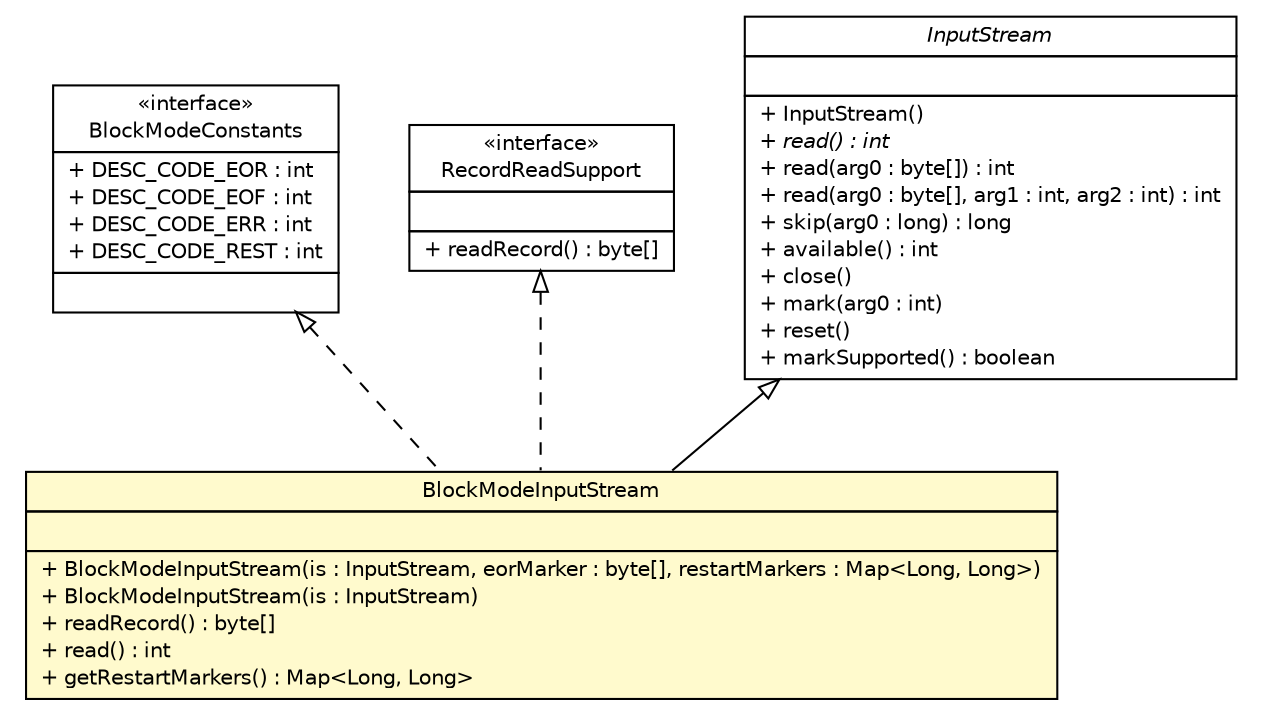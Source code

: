 #!/usr/local/bin/dot
#
# Class diagram 
# Generated by UMLGraph version 5.1 (http://www.umlgraph.org/)
#

digraph G {
	edge [fontname="Helvetica",fontsize=10,labelfontname="Helvetica",labelfontsize=10];
	node [fontname="Helvetica",fontsize=10,shape=plaintext];
	nodesep=0.25;
	ranksep=0.5;
	// com.apporiented.hermesftp.streams.BlockModeInputStream
	c6379 [label=<<table title="com.apporiented.hermesftp.streams.BlockModeInputStream" border="0" cellborder="1" cellspacing="0" cellpadding="2" port="p" bgcolor="lemonChiffon" href="./BlockModeInputStream.html">
		<tr><td><table border="0" cellspacing="0" cellpadding="1">
<tr><td align="center" balign="center"> BlockModeInputStream </td></tr>
		</table></td></tr>
		<tr><td><table border="0" cellspacing="0" cellpadding="1">
<tr><td align="left" balign="left">  </td></tr>
		</table></td></tr>
		<tr><td><table border="0" cellspacing="0" cellpadding="1">
<tr><td align="left" balign="left"> + BlockModeInputStream(is : InputStream, eorMarker : byte[], restartMarkers : Map&lt;Long, Long&gt;) </td></tr>
<tr><td align="left" balign="left"> + BlockModeInputStream(is : InputStream) </td></tr>
<tr><td align="left" balign="left"> + readRecord() : byte[] </td></tr>
<tr><td align="left" balign="left"> + read() : int </td></tr>
<tr><td align="left" balign="left"> + getRestartMarkers() : Map&lt;Long, Long&gt; </td></tr>
		</table></td></tr>
		</table>>, fontname="Helvetica", fontcolor="black", fontsize=10.0];
	// com.apporiented.hermesftp.streams.BlockModeConstants
	c6381 [label=<<table title="com.apporiented.hermesftp.streams.BlockModeConstants" border="0" cellborder="1" cellspacing="0" cellpadding="2" port="p" href="./BlockModeConstants.html">
		<tr><td><table border="0" cellspacing="0" cellpadding="1">
<tr><td align="center" balign="center"> &#171;interface&#187; </td></tr>
<tr><td align="center" balign="center"> BlockModeConstants </td></tr>
		</table></td></tr>
		<tr><td><table border="0" cellspacing="0" cellpadding="1">
<tr><td align="left" balign="left"> + DESC_CODE_EOR : int </td></tr>
<tr><td align="left" balign="left"> + DESC_CODE_EOF : int </td></tr>
<tr><td align="left" balign="left"> + DESC_CODE_ERR : int </td></tr>
<tr><td align="left" balign="left"> + DESC_CODE_REST : int </td></tr>
		</table></td></tr>
		<tr><td><table border="0" cellspacing="0" cellpadding="1">
<tr><td align="left" balign="left">  </td></tr>
		</table></td></tr>
		</table>>, fontname="Helvetica", fontcolor="black", fontsize=10.0];
	// com.apporiented.hermesftp.streams.RecordReadSupport
	c6385 [label=<<table title="com.apporiented.hermesftp.streams.RecordReadSupport" border="0" cellborder="1" cellspacing="0" cellpadding="2" port="p" href="./RecordReadSupport.html">
		<tr><td><table border="0" cellspacing="0" cellpadding="1">
<tr><td align="center" balign="center"> &#171;interface&#187; </td></tr>
<tr><td align="center" balign="center"> RecordReadSupport </td></tr>
		</table></td></tr>
		<tr><td><table border="0" cellspacing="0" cellpadding="1">
<tr><td align="left" balign="left">  </td></tr>
		</table></td></tr>
		<tr><td><table border="0" cellspacing="0" cellpadding="1">
<tr><td align="left" balign="left"> + readRecord() : byte[] </td></tr>
		</table></td></tr>
		</table>>, fontname="Helvetica", fontcolor="black", fontsize=10.0];
	//com.apporiented.hermesftp.streams.BlockModeInputStream extends java.io.InputStream
	c6470:p -> c6379:p [dir=back,arrowtail=empty];
	//com.apporiented.hermesftp.streams.BlockModeInputStream implements com.apporiented.hermesftp.streams.RecordReadSupport
	c6385:p -> c6379:p [dir=back,arrowtail=empty,style=dashed];
	//com.apporiented.hermesftp.streams.BlockModeInputStream implements com.apporiented.hermesftp.streams.BlockModeConstants
	c6381:p -> c6379:p [dir=back,arrowtail=empty,style=dashed];
	// java.io.InputStream
	c6470 [label=<<table title="java.io.InputStream" border="0" cellborder="1" cellspacing="0" cellpadding="2" port="p" href="http://java.sun.com/j2se/1.4.2/docs/api/java/io/InputStream.html">
		<tr><td><table border="0" cellspacing="0" cellpadding="1">
<tr><td align="center" balign="center"><font face="Helvetica-Oblique"> InputStream </font></td></tr>
		</table></td></tr>
		<tr><td><table border="0" cellspacing="0" cellpadding="1">
<tr><td align="left" balign="left">  </td></tr>
		</table></td></tr>
		<tr><td><table border="0" cellspacing="0" cellpadding="1">
<tr><td align="left" balign="left"> + InputStream() </td></tr>
<tr><td align="left" balign="left"><font face="Helvetica-Oblique" point-size="10.0"> + read() : int </font></td></tr>
<tr><td align="left" balign="left"> + read(arg0 : byte[]) : int </td></tr>
<tr><td align="left" balign="left"> + read(arg0 : byte[], arg1 : int, arg2 : int) : int </td></tr>
<tr><td align="left" balign="left"> + skip(arg0 : long) : long </td></tr>
<tr><td align="left" balign="left"> + available() : int </td></tr>
<tr><td align="left" balign="left"> + close() </td></tr>
<tr><td align="left" balign="left"> + mark(arg0 : int) </td></tr>
<tr><td align="left" balign="left"> + reset() </td></tr>
<tr><td align="left" balign="left"> + markSupported() : boolean </td></tr>
		</table></td></tr>
		</table>>, fontname="Helvetica", fontcolor="black", fontsize=10.0];
}


